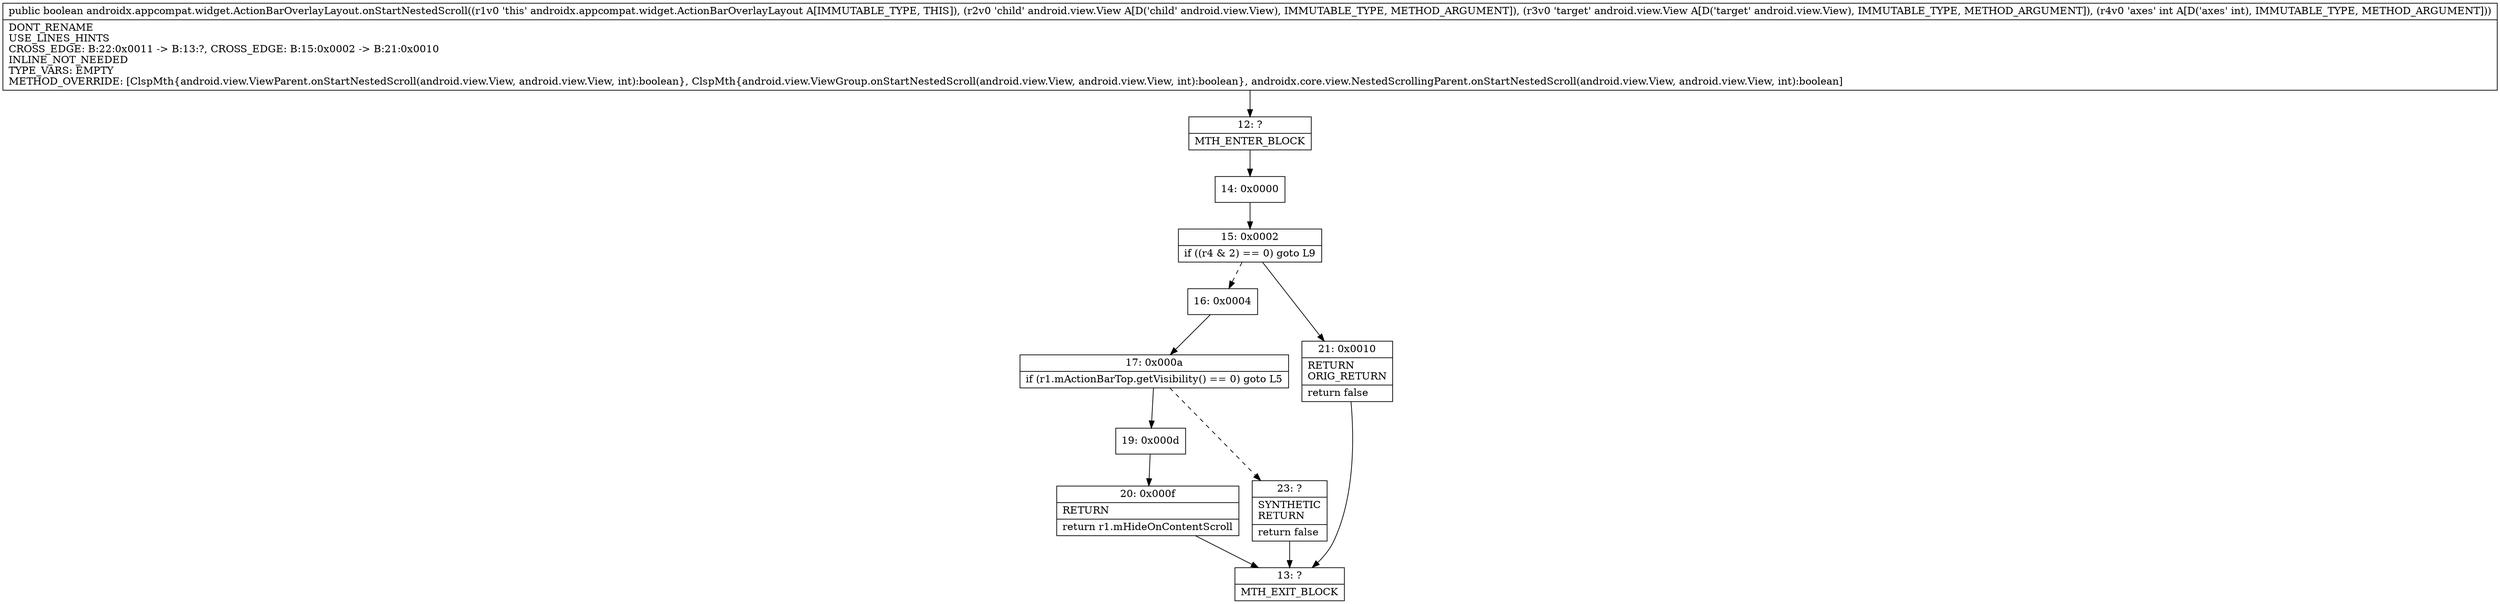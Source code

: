 digraph "CFG forandroidx.appcompat.widget.ActionBarOverlayLayout.onStartNestedScroll(Landroid\/view\/View;Landroid\/view\/View;I)Z" {
Node_12 [shape=record,label="{12\:\ ?|MTH_ENTER_BLOCK\l}"];
Node_14 [shape=record,label="{14\:\ 0x0000}"];
Node_15 [shape=record,label="{15\:\ 0x0002|if ((r4 & 2) == 0) goto L9\l}"];
Node_16 [shape=record,label="{16\:\ 0x0004}"];
Node_17 [shape=record,label="{17\:\ 0x000a|if (r1.mActionBarTop.getVisibility() == 0) goto L5\l}"];
Node_19 [shape=record,label="{19\:\ 0x000d}"];
Node_20 [shape=record,label="{20\:\ 0x000f|RETURN\l|return r1.mHideOnContentScroll\l}"];
Node_13 [shape=record,label="{13\:\ ?|MTH_EXIT_BLOCK\l}"];
Node_23 [shape=record,label="{23\:\ ?|SYNTHETIC\lRETURN\l|return false\l}"];
Node_21 [shape=record,label="{21\:\ 0x0010|RETURN\lORIG_RETURN\l|return false\l}"];
MethodNode[shape=record,label="{public boolean androidx.appcompat.widget.ActionBarOverlayLayout.onStartNestedScroll((r1v0 'this' androidx.appcompat.widget.ActionBarOverlayLayout A[IMMUTABLE_TYPE, THIS]), (r2v0 'child' android.view.View A[D('child' android.view.View), IMMUTABLE_TYPE, METHOD_ARGUMENT]), (r3v0 'target' android.view.View A[D('target' android.view.View), IMMUTABLE_TYPE, METHOD_ARGUMENT]), (r4v0 'axes' int A[D('axes' int), IMMUTABLE_TYPE, METHOD_ARGUMENT]))  | DONT_RENAME\lUSE_LINES_HINTS\lCROSS_EDGE: B:22:0x0011 \-\> B:13:?, CROSS_EDGE: B:15:0x0002 \-\> B:21:0x0010\lINLINE_NOT_NEEDED\lTYPE_VARS: EMPTY\lMETHOD_OVERRIDE: [ClspMth\{android.view.ViewParent.onStartNestedScroll(android.view.View, android.view.View, int):boolean\}, ClspMth\{android.view.ViewGroup.onStartNestedScroll(android.view.View, android.view.View, int):boolean\}, androidx.core.view.NestedScrollingParent.onStartNestedScroll(android.view.View, android.view.View, int):boolean]\l}"];
MethodNode -> Node_12;Node_12 -> Node_14;
Node_14 -> Node_15;
Node_15 -> Node_16[style=dashed];
Node_15 -> Node_21;
Node_16 -> Node_17;
Node_17 -> Node_19;
Node_17 -> Node_23[style=dashed];
Node_19 -> Node_20;
Node_20 -> Node_13;
Node_23 -> Node_13;
Node_21 -> Node_13;
}

